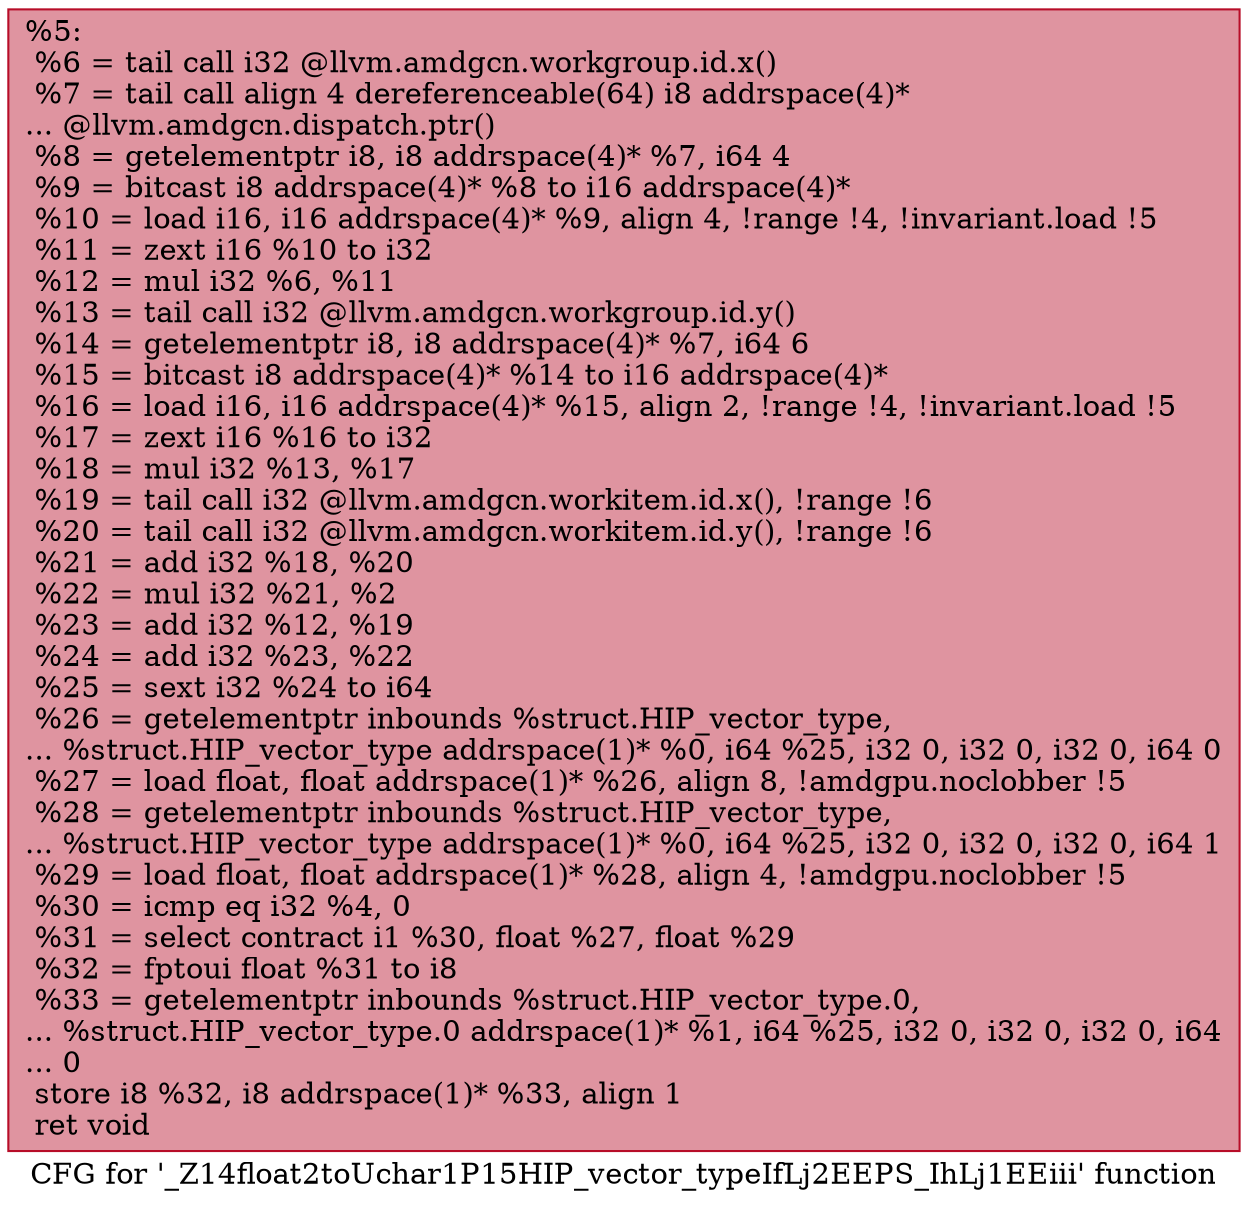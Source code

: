digraph "CFG for '_Z14float2toUchar1P15HIP_vector_typeIfLj2EEPS_IhLj1EEiii' function" {
	label="CFG for '_Z14float2toUchar1P15HIP_vector_typeIfLj2EEPS_IhLj1EEiii' function";

	Node0x4f27f70 [shape=record,color="#b70d28ff", style=filled, fillcolor="#b70d2870",label="{%5:\l  %6 = tail call i32 @llvm.amdgcn.workgroup.id.x()\l  %7 = tail call align 4 dereferenceable(64) i8 addrspace(4)*\l... @llvm.amdgcn.dispatch.ptr()\l  %8 = getelementptr i8, i8 addrspace(4)* %7, i64 4\l  %9 = bitcast i8 addrspace(4)* %8 to i16 addrspace(4)*\l  %10 = load i16, i16 addrspace(4)* %9, align 4, !range !4, !invariant.load !5\l  %11 = zext i16 %10 to i32\l  %12 = mul i32 %6, %11\l  %13 = tail call i32 @llvm.amdgcn.workgroup.id.y()\l  %14 = getelementptr i8, i8 addrspace(4)* %7, i64 6\l  %15 = bitcast i8 addrspace(4)* %14 to i16 addrspace(4)*\l  %16 = load i16, i16 addrspace(4)* %15, align 2, !range !4, !invariant.load !5\l  %17 = zext i16 %16 to i32\l  %18 = mul i32 %13, %17\l  %19 = tail call i32 @llvm.amdgcn.workitem.id.x(), !range !6\l  %20 = tail call i32 @llvm.amdgcn.workitem.id.y(), !range !6\l  %21 = add i32 %18, %20\l  %22 = mul i32 %21, %2\l  %23 = add i32 %12, %19\l  %24 = add i32 %23, %22\l  %25 = sext i32 %24 to i64\l  %26 = getelementptr inbounds %struct.HIP_vector_type,\l... %struct.HIP_vector_type addrspace(1)* %0, i64 %25, i32 0, i32 0, i32 0, i64 0\l  %27 = load float, float addrspace(1)* %26, align 8, !amdgpu.noclobber !5\l  %28 = getelementptr inbounds %struct.HIP_vector_type,\l... %struct.HIP_vector_type addrspace(1)* %0, i64 %25, i32 0, i32 0, i32 0, i64 1\l  %29 = load float, float addrspace(1)* %28, align 4, !amdgpu.noclobber !5\l  %30 = icmp eq i32 %4, 0\l  %31 = select contract i1 %30, float %27, float %29\l  %32 = fptoui float %31 to i8\l  %33 = getelementptr inbounds %struct.HIP_vector_type.0,\l... %struct.HIP_vector_type.0 addrspace(1)* %1, i64 %25, i32 0, i32 0, i32 0, i64\l... 0\l  store i8 %32, i8 addrspace(1)* %33, align 1\l  ret void\l}"];
}
